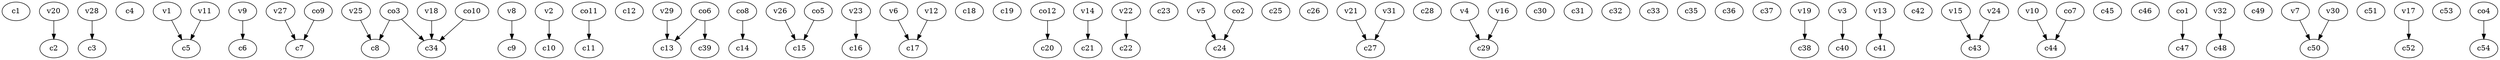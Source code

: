 strict digraph  {
c1;
c2;
c3;
c4;
c5;
c6;
c7;
c8;
c9;
c10;
c11;
c12;
c13;
c14;
c15;
c16;
c17;
c18;
c19;
c20;
c21;
c22;
c23;
c24;
c25;
c26;
c27;
c28;
c29;
c30;
c31;
c32;
c33;
c34;
c35;
c36;
c37;
c38;
c39;
c40;
c41;
c42;
c43;
c44;
c45;
c46;
c47;
c48;
c49;
c50;
c51;
c52;
c53;
c54;
v1;
v2;
v3;
v4;
v5;
v6;
v7;
v8;
v9;
v10;
v11;
v12;
v13;
v14;
v15;
v16;
v17;
v18;
v19;
v20;
v21;
v22;
v23;
v24;
v25;
v26;
v27;
v28;
v29;
v30;
v31;
v32;
co1;
co2;
co3;
co4;
co5;
co6;
co7;
co8;
co9;
co10;
co11;
co12;
v1 -> c5  [weight=1];
v2 -> c10  [weight=1];
v3 -> c40  [weight=1];
v4 -> c29  [weight=1];
v5 -> c24  [weight=1];
v6 -> c17  [weight=1];
v7 -> c50  [weight=1];
v8 -> c9  [weight=1];
v9 -> c6  [weight=1];
v10 -> c44  [weight=1];
v11 -> c5  [weight=1];
v12 -> c17  [weight=1];
v13 -> c41  [weight=1];
v14 -> c21  [weight=1];
v15 -> c43  [weight=1];
v16 -> c29  [weight=1];
v17 -> c52  [weight=1];
v18 -> c34  [weight=1];
v19 -> c38  [weight=1];
v20 -> c2  [weight=1];
v21 -> c27  [weight=1];
v22 -> c22  [weight=1];
v23 -> c16  [weight=1];
v24 -> c43  [weight=1];
v25 -> c8  [weight=1];
v26 -> c15  [weight=1];
v27 -> c7  [weight=1];
v28 -> c3  [weight=1];
v29 -> c13  [weight=1];
v30 -> c50  [weight=1];
v31 -> c27  [weight=1];
v32 -> c48  [weight=1];
co1 -> c47  [weight=1];
co2 -> c24  [weight=1];
co3 -> c34  [weight=1];
co3 -> c8  [weight=1];
co4 -> c54  [weight=1];
co5 -> c15  [weight=1];
co6 -> c13  [weight=1];
co6 -> c39  [weight=1];
co7 -> c44  [weight=1];
co8 -> c14  [weight=1];
co9 -> c7  [weight=1];
co10 -> c34  [weight=1];
co11 -> c11  [weight=1];
co12 -> c20  [weight=1];
}
